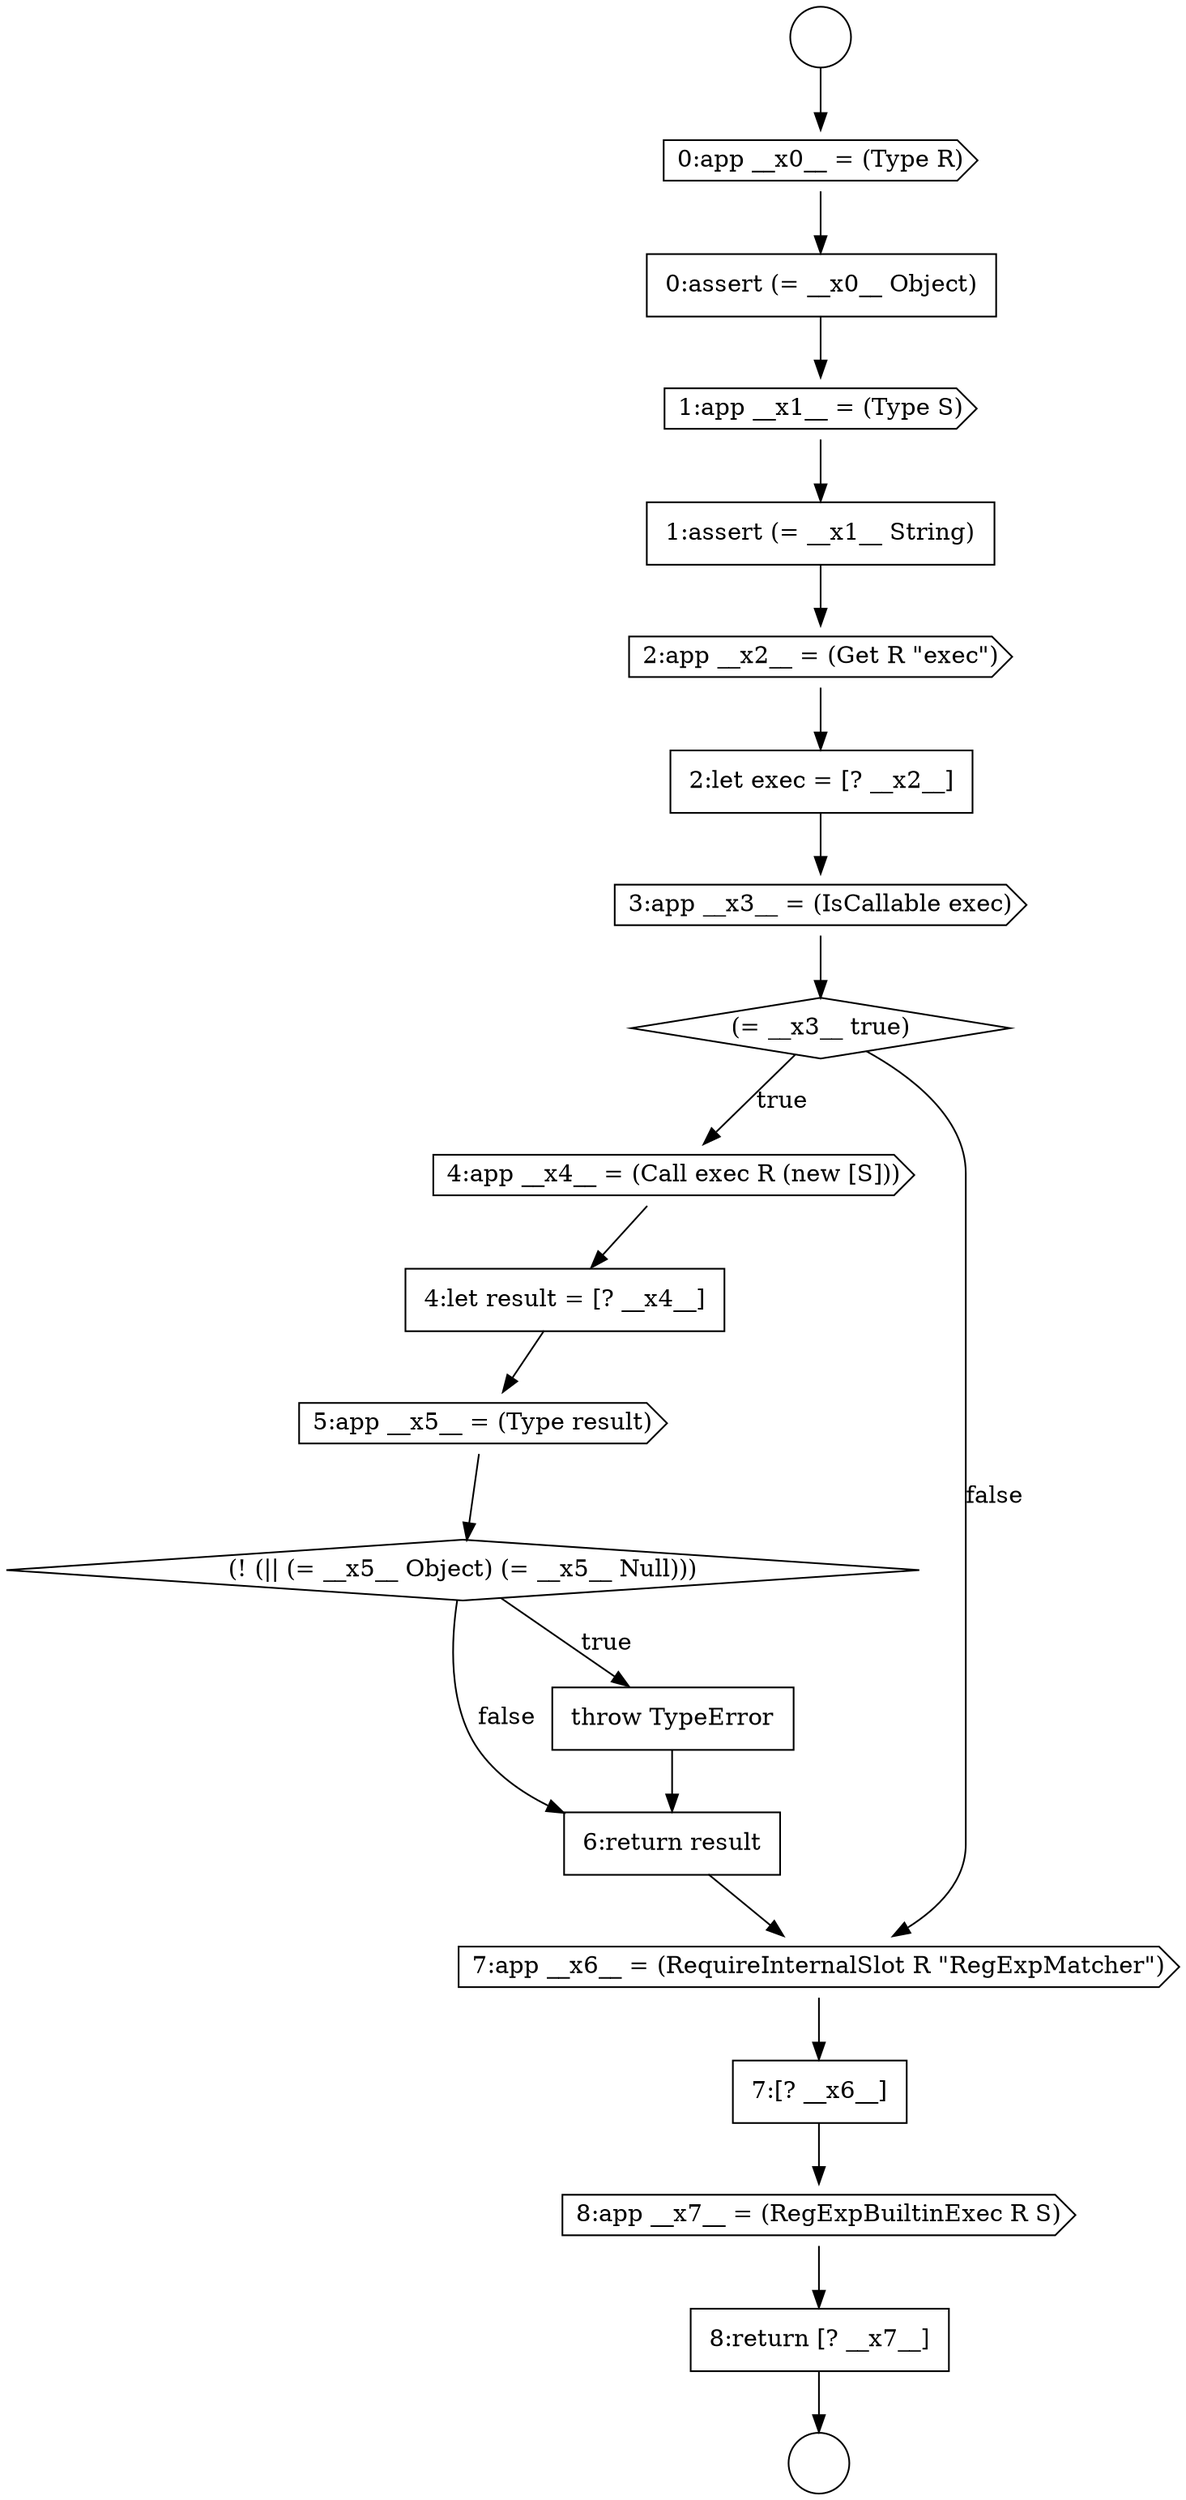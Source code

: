 digraph {
  node15361 [shape=cds, label=<<font color="black">3:app __x3__ = (IsCallable exec)</font>> color="black" fillcolor="white" style=filled]
  node15357 [shape=cds, label=<<font color="black">1:app __x1__ = (Type S)</font>> color="black" fillcolor="white" style=filled]
  node15364 [shape=none, margin=0, label=<<font color="black">
    <table border="0" cellborder="1" cellspacing="0" cellpadding="10">
      <tr><td align="left">4:let result = [? __x4__]</td></tr>
    </table>
  </font>> color="black" fillcolor="white" style=filled]
  node15368 [shape=none, margin=0, label=<<font color="black">
    <table border="0" cellborder="1" cellspacing="0" cellpadding="10">
      <tr><td align="left">6:return result</td></tr>
    </table>
  </font>> color="black" fillcolor="white" style=filled]
  node15363 [shape=cds, label=<<font color="black">4:app __x4__ = (Call exec R (new [S]))</font>> color="black" fillcolor="white" style=filled]
  node15367 [shape=none, margin=0, label=<<font color="black">
    <table border="0" cellborder="1" cellspacing="0" cellpadding="10">
      <tr><td align="left">throw TypeError</td></tr>
    </table>
  </font>> color="black" fillcolor="white" style=filled]
  node15355 [shape=cds, label=<<font color="black">0:app __x0__ = (Type R)</font>> color="black" fillcolor="white" style=filled]
  node15370 [shape=none, margin=0, label=<<font color="black">
    <table border="0" cellborder="1" cellspacing="0" cellpadding="10">
      <tr><td align="left">7:[? __x6__]</td></tr>
    </table>
  </font>> color="black" fillcolor="white" style=filled]
  node15366 [shape=diamond, label=<<font color="black">(! (|| (= __x5__ Object) (= __x5__ Null)))</font>> color="black" fillcolor="white" style=filled]
  node15358 [shape=none, margin=0, label=<<font color="black">
    <table border="0" cellborder="1" cellspacing="0" cellpadding="10">
      <tr><td align="left">1:assert (= __x1__ String)</td></tr>
    </table>
  </font>> color="black" fillcolor="white" style=filled]
  node15362 [shape=diamond, label=<<font color="black">(= __x3__ true)</font>> color="black" fillcolor="white" style=filled]
  node15359 [shape=cds, label=<<font color="black">2:app __x2__ = (Get R &quot;exec&quot;)</font>> color="black" fillcolor="white" style=filled]
  node15353 [shape=circle label=" " color="black" fillcolor="white" style=filled]
  node15372 [shape=none, margin=0, label=<<font color="black">
    <table border="0" cellborder="1" cellspacing="0" cellpadding="10">
      <tr><td align="left">8:return [? __x7__]</td></tr>
    </table>
  </font>> color="black" fillcolor="white" style=filled]
  node15365 [shape=cds, label=<<font color="black">5:app __x5__ = (Type result)</font>> color="black" fillcolor="white" style=filled]
  node15360 [shape=none, margin=0, label=<<font color="black">
    <table border="0" cellborder="1" cellspacing="0" cellpadding="10">
      <tr><td align="left">2:let exec = [? __x2__]</td></tr>
    </table>
  </font>> color="black" fillcolor="white" style=filled]
  node15369 [shape=cds, label=<<font color="black">7:app __x6__ = (RequireInternalSlot R &quot;RegExpMatcher&quot;)</font>> color="black" fillcolor="white" style=filled]
  node15354 [shape=circle label=" " color="black" fillcolor="white" style=filled]
  node15371 [shape=cds, label=<<font color="black">8:app __x7__ = (RegExpBuiltinExec R S)</font>> color="black" fillcolor="white" style=filled]
  node15356 [shape=none, margin=0, label=<<font color="black">
    <table border="0" cellborder="1" cellspacing="0" cellpadding="10">
      <tr><td align="left">0:assert (= __x0__ Object)</td></tr>
    </table>
  </font>> color="black" fillcolor="white" style=filled]
  node15358 -> node15359 [ color="black"]
  node15361 -> node15362 [ color="black"]
  node15362 -> node15363 [label=<<font color="black">true</font>> color="black"]
  node15362 -> node15369 [label=<<font color="black">false</font>> color="black"]
  node15355 -> node15356 [ color="black"]
  node15357 -> node15358 [ color="black"]
  node15360 -> node15361 [ color="black"]
  node15366 -> node15367 [label=<<font color="black">true</font>> color="black"]
  node15366 -> node15368 [label=<<font color="black">false</font>> color="black"]
  node15371 -> node15372 [ color="black"]
  node15363 -> node15364 [ color="black"]
  node15356 -> node15357 [ color="black"]
  node15353 -> node15355 [ color="black"]
  node15359 -> node15360 [ color="black"]
  node15372 -> node15354 [ color="black"]
  node15365 -> node15366 [ color="black"]
  node15369 -> node15370 [ color="black"]
  node15368 -> node15369 [ color="black"]
  node15367 -> node15368 [ color="black"]
  node15364 -> node15365 [ color="black"]
  node15370 -> node15371 [ color="black"]
}
